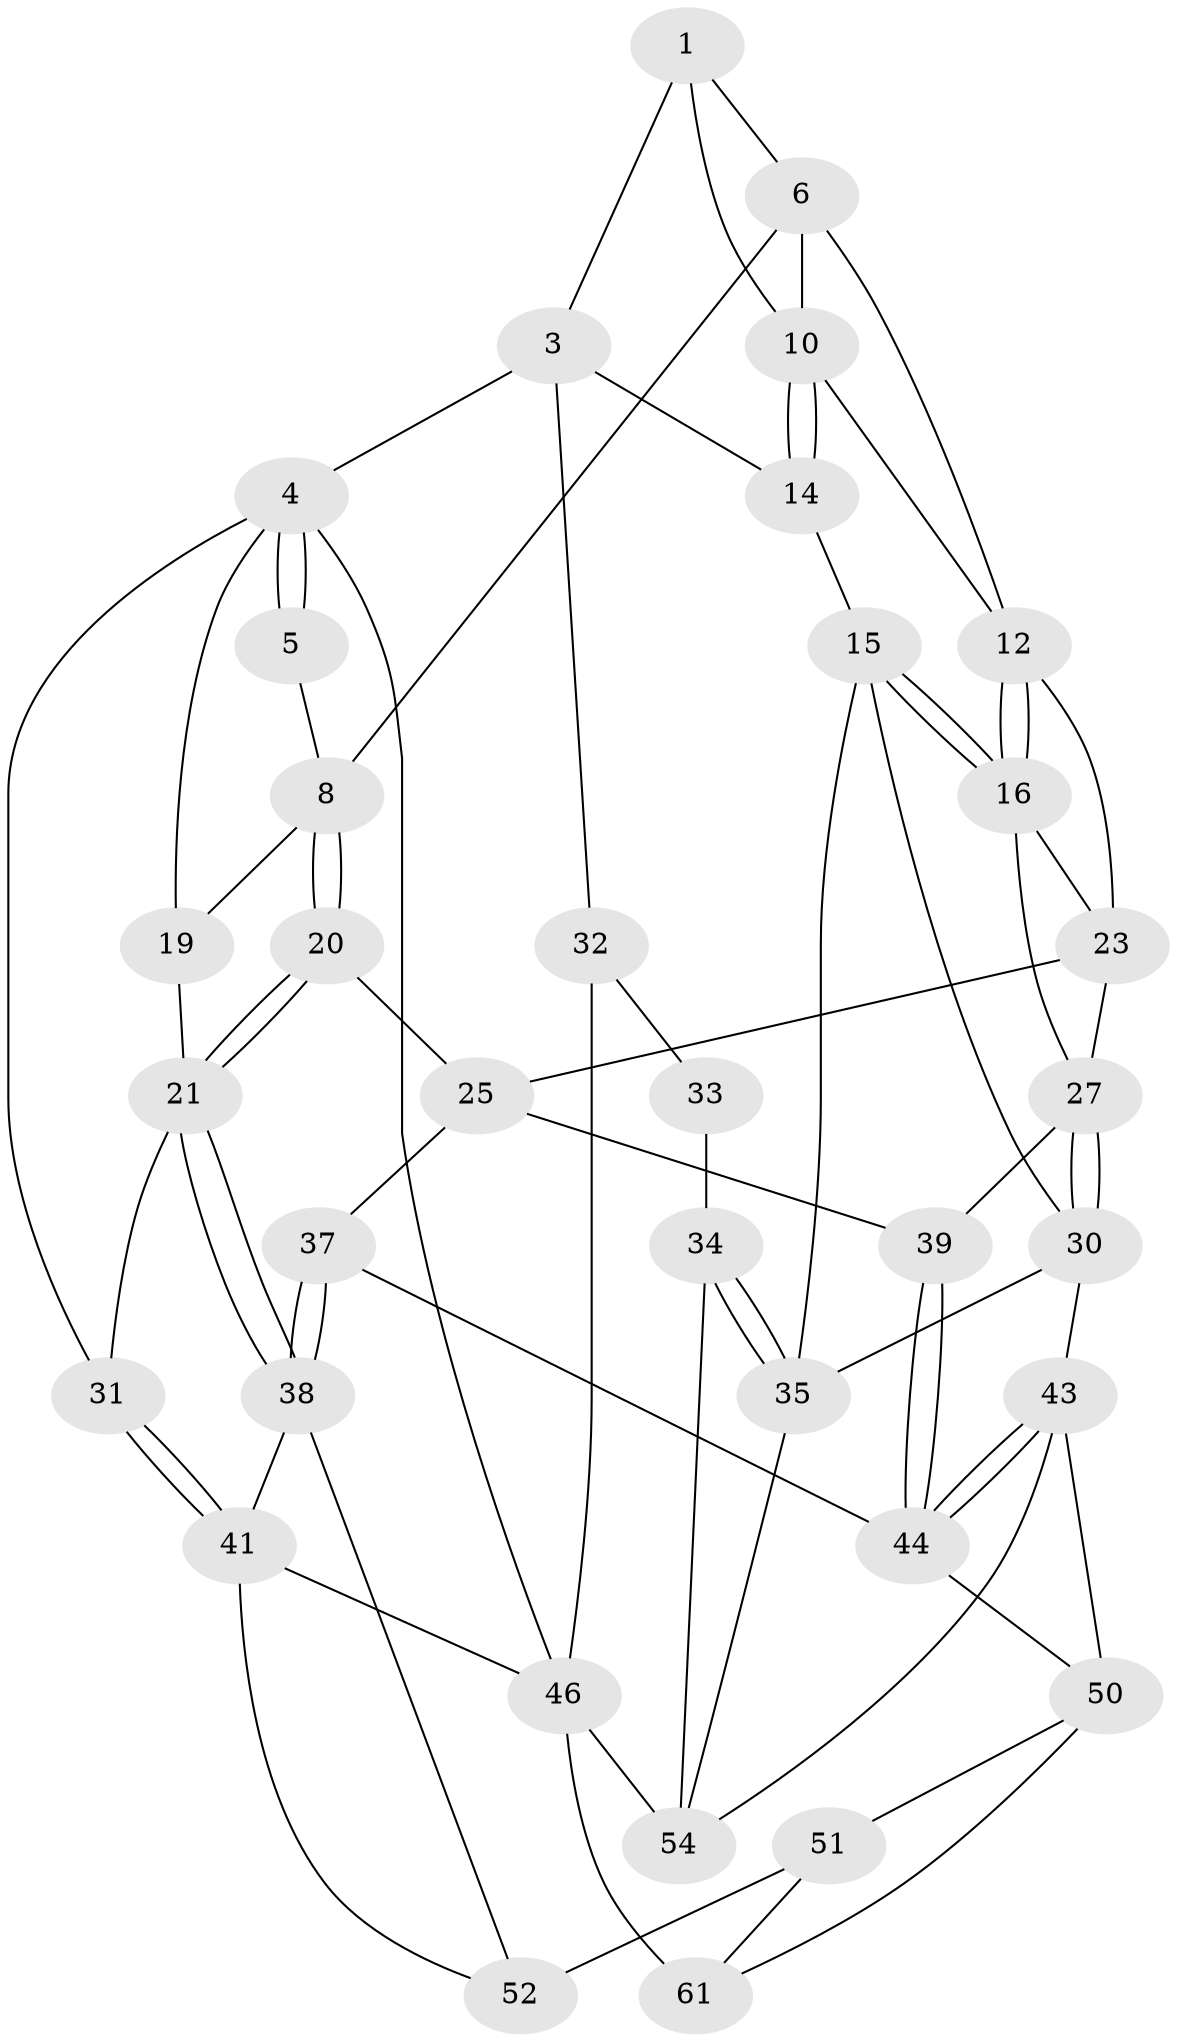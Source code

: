 // Generated by graph-tools (version 1.1) at 2025/24/03/03/25 07:24:38]
// undirected, 35 vertices, 76 edges
graph export_dot {
graph [start="1"]
  node [color=gray90,style=filled];
  1 [pos="+0.5550023867111257+0",super="+2"];
  3 [pos="+1+0",super="+17"];
  4 [pos="+0+0",super="+18"];
  5 [pos="+0.21184426186397232+0"];
  6 [pos="+0.4584974462042191+0.09185497426956575",super="+7"];
  8 [pos="+0.16408721150882852+0.1479923433321763",super="+9"];
  10 [pos="+0.6350032819261853+0.22828064851982377",super="+11"];
  12 [pos="+0.5712929109856756+0.27679416413523056",super="+13"];
  14 [pos="+0.7401089505404767+0.36296247659253333"];
  15 [pos="+0.6568936375083143+0.42326169234289346",super="+29"];
  16 [pos="+0.5926127549365483+0.38346907747684694",super="+26"];
  19 [pos="+0.08215595071394949+0.17457980425147232"];
  20 [pos="+0.25034742172799684+0.4434632115403958"];
  21 [pos="+0.20069106177077425+0.45684082330502385",super="+22"];
  23 [pos="+0.39605868501972474+0.3270502248964016",super="+24"];
  25 [pos="+0.25792629839969605+0.4437622820794584",super="+36"];
  27 [pos="+0.5025206562176896+0.5298634487659512",super="+28"];
  30 [pos="+0.625923578755661+0.5275167912389155",super="+42"];
  31 [pos="+0+0.3018685610437316"];
  32 [pos="+1+0.5606497342921222",super="+49"];
  33 [pos="+0.935441793680686+0.618957972834039",super="+57"];
  34 [pos="+0.8564470161755038+0.6440601026093001",super="+53"];
  35 [pos="+0.8179470353078903+0.6444748820390436",super="+48"];
  37 [pos="+0.29146569219461865+0.6841281502068353"];
  38 [pos="+0.10222564322300533+0.5986798729578687",super="+40"];
  39 [pos="+0.4491714552064439+0.5633478294576949"];
  41 [pos="+0+0.6057211736227982",super="+45"];
  43 [pos="+0.521869242045487+0.7625180411832511",super="+58"];
  44 [pos="+0.43961208460107004+0.7110545054133424",super="+47"];
  46 [pos="+0+1",super="+63"];
  50 [pos="+0.28735759723755844+0.7690185092928372",super="+59"];
  51 [pos="+0.2430648614582609+0.774758915927023",super="+60"];
  52 [pos="+0.1246285887093161+0.7390146990041015",super="+56"];
  54 [pos="+0.7510620016564236+1",super="+55"];
  61 [pos="+0.310737013651351+1",super="+62"];
  1 -- 6;
  1 -- 10;
  1 -- 3;
  3 -- 4;
  3 -- 32 [weight=2];
  3 -- 14;
  4 -- 5;
  4 -- 5;
  4 -- 46;
  4 -- 19;
  4 -- 31;
  5 -- 8;
  6 -- 10;
  6 -- 8;
  6 -- 12;
  8 -- 20;
  8 -- 20;
  8 -- 19;
  10 -- 14;
  10 -- 14;
  10 -- 12;
  12 -- 16;
  12 -- 16;
  12 -- 23;
  14 -- 15;
  15 -- 16;
  15 -- 16;
  15 -- 35;
  15 -- 30;
  16 -- 27;
  16 -- 23;
  19 -- 21;
  20 -- 21;
  20 -- 21;
  20 -- 25;
  21 -- 38;
  21 -- 38;
  21 -- 31;
  23 -- 25;
  23 -- 27;
  25 -- 37;
  25 -- 39;
  27 -- 30;
  27 -- 30;
  27 -- 39;
  30 -- 43;
  30 -- 35;
  31 -- 41;
  31 -- 41;
  32 -- 33 [weight=2];
  32 -- 46;
  33 -- 34 [weight=2];
  34 -- 35;
  34 -- 35;
  34 -- 54;
  35 -- 54;
  37 -- 38;
  37 -- 38;
  37 -- 44;
  38 -- 41;
  38 -- 52;
  39 -- 44;
  39 -- 44;
  41 -- 46;
  41 -- 52;
  43 -- 44;
  43 -- 44;
  43 -- 50;
  43 -- 54;
  44 -- 50;
  46 -- 61 [weight=2];
  46 -- 54;
  50 -- 51;
  50 -- 61;
  51 -- 52 [weight=2];
  51 -- 61;
}
